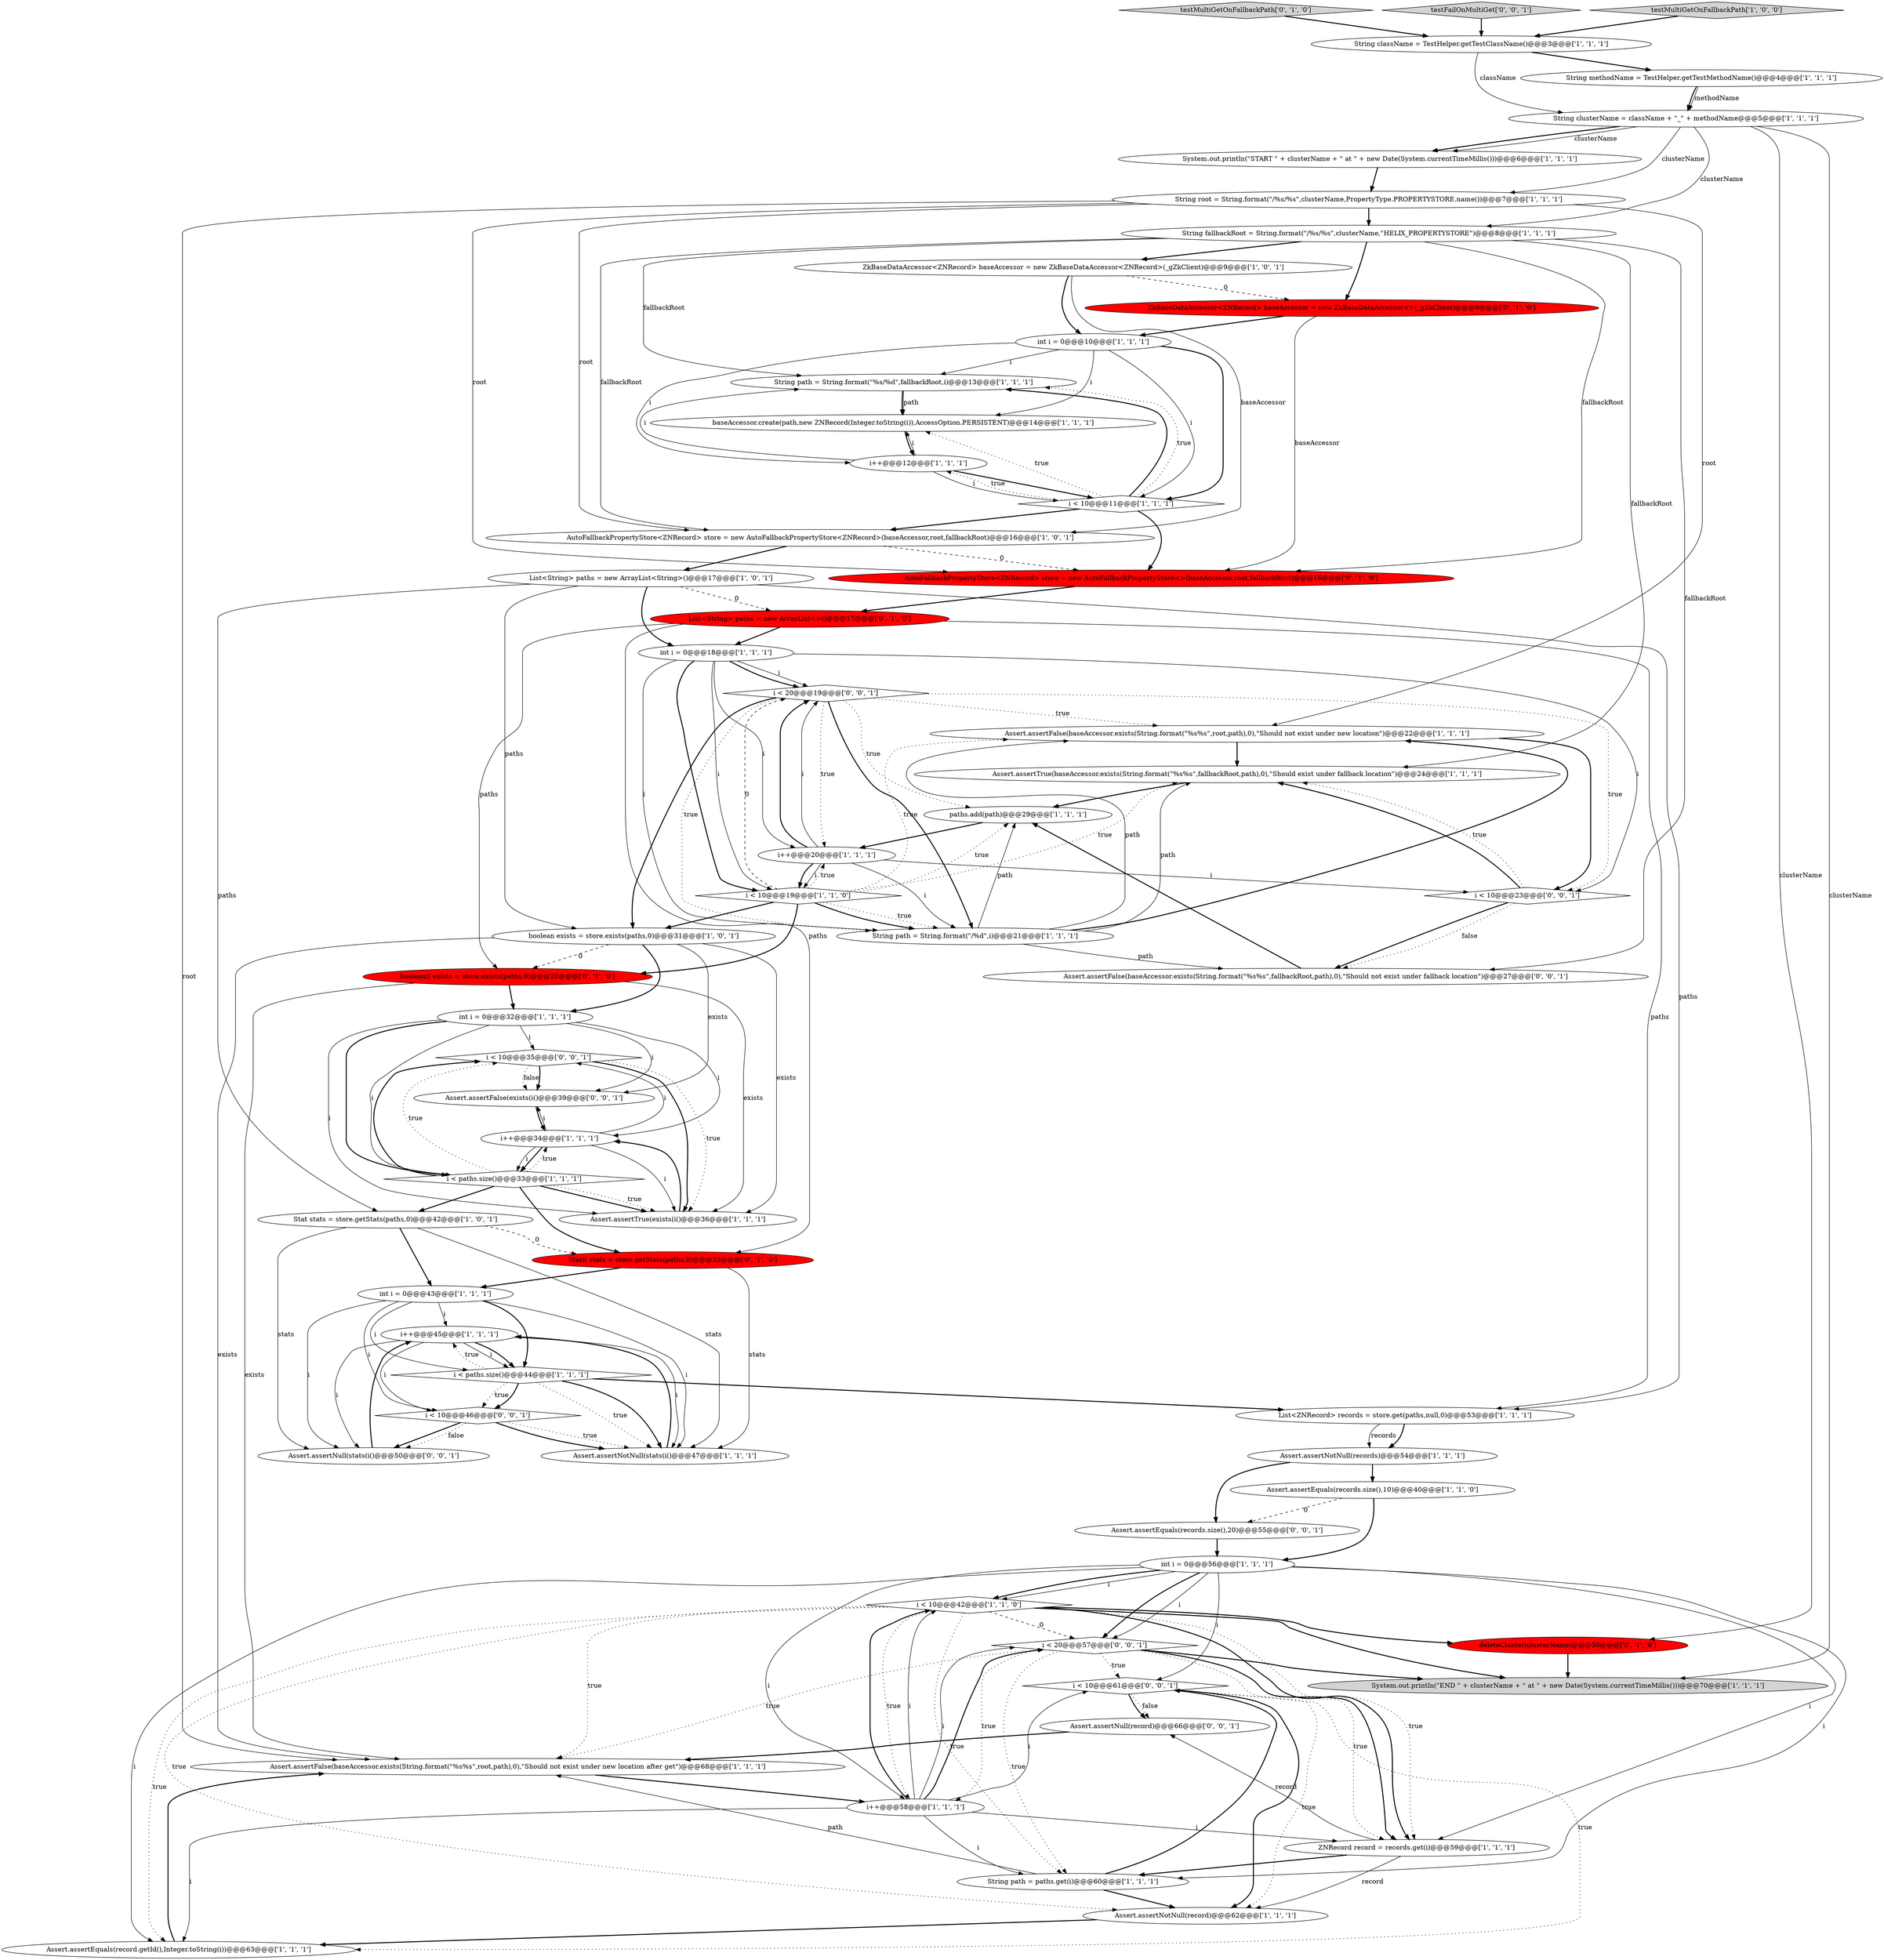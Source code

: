 digraph {
54 [style = filled, label = "Assert.assertEquals(records.size(),20)@@@55@@@['0', '0', '1']", fillcolor = white, shape = ellipse image = "AAA0AAABBB3BBB"];
61 [style = filled, label = "Assert.assertNull(record)@@@66@@@['0', '0', '1']", fillcolor = white, shape = ellipse image = "AAA0AAABBB3BBB"];
7 [style = filled, label = "int i = 0@@@10@@@['1', '1', '1']", fillcolor = white, shape = ellipse image = "AAA0AAABBB1BBB"];
23 [style = filled, label = "i++@@@45@@@['1', '1', '1']", fillcolor = white, shape = ellipse image = "AAA0AAABBB1BBB"];
53 [style = filled, label = "Assert.assertNull(stats(i()@@@50@@@['0', '0', '1']", fillcolor = white, shape = ellipse image = "AAA0AAABBB3BBB"];
2 [style = filled, label = "Assert.assertTrue(baseAccessor.exists(String.format(\"%s%s\",fallbackRoot,path),0),\"Should exist under fallback location\")@@@24@@@['1', '1', '1']", fillcolor = white, shape = ellipse image = "AAA0AAABBB1BBB"];
20 [style = filled, label = "Assert.assertFalse(baseAccessor.exists(String.format(\"%s%s\",root,path),0),\"Should not exist under new location\")@@@22@@@['1', '1', '1']", fillcolor = white, shape = ellipse image = "AAA0AAABBB1BBB"];
13 [style = filled, label = "i < 10@@@42@@@['1', '1', '0']", fillcolor = white, shape = diamond image = "AAA0AAABBB1BBB"];
30 [style = filled, label = "i < 10@@@11@@@['1', '1', '1']", fillcolor = white, shape = diamond image = "AAA0AAABBB1BBB"];
62 [style = filled, label = "i < 20@@@19@@@['0', '0', '1']", fillcolor = white, shape = diamond image = "AAA0AAABBB3BBB"];
49 [style = filled, label = "testMultiGetOnFallbackPath['0', '1', '0']", fillcolor = lightgray, shape = diamond image = "AAA0AAABBB2BBB"];
59 [style = filled, label = "i < 10@@@61@@@['0', '0', '1']", fillcolor = white, shape = diamond image = "AAA0AAABBB3BBB"];
47 [style = filled, label = "AutoFallbackPropertyStore<ZNRecord> store = new AutoFallbackPropertyStore<>(baseAccessor,root,fallbackRoot)@@@16@@@['0', '1', '0']", fillcolor = red, shape = ellipse image = "AAA1AAABBB2BBB"];
36 [style = filled, label = "String clusterName = className + \"_\" + methodName@@@5@@@['1', '1', '1']", fillcolor = white, shape = ellipse image = "AAA0AAABBB1BBB"];
12 [style = filled, label = "String path = String.format(\"/%d\",i)@@@21@@@['1', '1', '1']", fillcolor = white, shape = ellipse image = "AAA0AAABBB1BBB"];
38 [style = filled, label = "int i = 0@@@32@@@['1', '1', '1']", fillcolor = white, shape = ellipse image = "AAA0AAABBB1BBB"];
57 [style = filled, label = "i < 10@@@46@@@['0', '0', '1']", fillcolor = white, shape = diamond image = "AAA0AAABBB3BBB"];
51 [style = filled, label = "testFailOnMultiGet['0', '0', '1']", fillcolor = lightgray, shape = diamond image = "AAA0AAABBB3BBB"];
0 [style = filled, label = "Assert.assertNotNull(records)@@@54@@@['1', '1', '1']", fillcolor = white, shape = ellipse image = "AAA0AAABBB1BBB"];
24 [style = filled, label = "int i = 0@@@43@@@['1', '1', '1']", fillcolor = white, shape = ellipse image = "AAA0AAABBB1BBB"];
58 [style = filled, label = "i < 20@@@57@@@['0', '0', '1']", fillcolor = white, shape = diamond image = "AAA0AAABBB3BBB"];
19 [style = filled, label = "String path = paths.get(i)@@@60@@@['1', '1', '1']", fillcolor = white, shape = ellipse image = "AAA0AAABBB1BBB"];
32 [style = filled, label = "Assert.assertNotNull(stats(i()@@@47@@@['1', '1', '1']", fillcolor = white, shape = ellipse image = "AAA0AAABBB1BBB"];
27 [style = filled, label = "Assert.assertEquals(record.getId(),Integer.toString(i))@@@63@@@['1', '1', '1']", fillcolor = white, shape = ellipse image = "AAA0AAABBB1BBB"];
52 [style = filled, label = "Assert.assertFalse(baseAccessor.exists(String.format(\"%s%s\",fallbackRoot,path),0),\"Should not exist under fallback location\")@@@27@@@['0', '0', '1']", fillcolor = white, shape = ellipse image = "AAA0AAABBB3BBB"];
37 [style = filled, label = "int i = 0@@@56@@@['1', '1', '1']", fillcolor = white, shape = ellipse image = "AAA0AAABBB1BBB"];
42 [style = filled, label = "testMultiGetOnFallbackPath['1', '0', '0']", fillcolor = lightgray, shape = diamond image = "AAA0AAABBB1BBB"];
55 [style = filled, label = "i < 10@@@35@@@['0', '0', '1']", fillcolor = white, shape = diamond image = "AAA0AAABBB3BBB"];
17 [style = filled, label = "String methodName = TestHelper.getTestMethodName()@@@4@@@['1', '1', '1']", fillcolor = white, shape = ellipse image = "AAA0AAABBB1BBB"];
56 [style = filled, label = "Assert.assertFalse(exists(i()@@@39@@@['0', '0', '1']", fillcolor = white, shape = ellipse image = "AAA0AAABBB3BBB"];
22 [style = filled, label = "paths.add(path)@@@29@@@['1', '1', '1']", fillcolor = white, shape = ellipse image = "AAA0AAABBB1BBB"];
60 [style = filled, label = "i < 10@@@23@@@['0', '0', '1']", fillcolor = white, shape = diamond image = "AAA0AAABBB3BBB"];
34 [style = filled, label = "AutoFallbackPropertyStore<ZNRecord> store = new AutoFallbackPropertyStore<ZNRecord>(baseAccessor,root,fallbackRoot)@@@16@@@['1', '0', '1']", fillcolor = white, shape = ellipse image = "AAA0AAABBB1BBB"];
43 [style = filled, label = "i < paths.size()@@@33@@@['1', '1', '1']", fillcolor = white, shape = diamond image = "AAA0AAABBB1BBB"];
50 [style = filled, label = "boolean(( exists = store.exists(paths,0)@@@26@@@['0', '1', '0']", fillcolor = red, shape = ellipse image = "AAA1AAABBB2BBB"];
25 [style = filled, label = "String root = String.format(\"/%s/%s\",clusterName,PropertyType.PROPERTYSTORE.name())@@@7@@@['1', '1', '1']", fillcolor = white, shape = ellipse image = "AAA0AAABBB1BBB"];
4 [style = filled, label = "Assert.assertEquals(records.size(),10)@@@40@@@['1', '1', '0']", fillcolor = white, shape = ellipse image = "AAA0AAABBB1BBB"];
33 [style = filled, label = "Stat stats = store.getStats(paths,0)@@@42@@@['1', '0', '1']", fillcolor = white, shape = ellipse image = "AAA0AAABBB1BBB"];
41 [style = filled, label = "Assert.assertTrue(exists(i()@@@36@@@['1', '1', '1']", fillcolor = white, shape = ellipse image = "AAA0AAABBB1BBB"];
46 [style = filled, label = "deleteCluster(clusterName)@@@50@@@['0', '1', '0']", fillcolor = red, shape = ellipse image = "AAA1AAABBB2BBB"];
15 [style = filled, label = "baseAccessor.create(path,new ZNRecord(Integer.toString(i)),AccessOption.PERSISTENT)@@@14@@@['1', '1', '1']", fillcolor = white, shape = ellipse image = "AAA0AAABBB1BBB"];
1 [style = filled, label = "int i = 0@@@18@@@['1', '1', '1']", fillcolor = white, shape = ellipse image = "AAA0AAABBB1BBB"];
18 [style = filled, label = "String path = String.format(\"%s/%d\",fallbackRoot,i)@@@13@@@['1', '1', '1']", fillcolor = white, shape = ellipse image = "AAA0AAABBB1BBB"];
29 [style = filled, label = "String className = TestHelper.getTestClassName()@@@3@@@['1', '1', '1']", fillcolor = white, shape = ellipse image = "AAA0AAABBB1BBB"];
26 [style = filled, label = "i++@@@20@@@['1', '1', '1']", fillcolor = white, shape = ellipse image = "AAA0AAABBB1BBB"];
9 [style = filled, label = "ZkBaseDataAccessor<ZNRecord> baseAccessor = new ZkBaseDataAccessor<ZNRecord>(_gZkClient)@@@9@@@['1', '0', '1']", fillcolor = white, shape = ellipse image = "AAA0AAABBB1BBB"];
35 [style = filled, label = "List<String> paths = new ArrayList<String>()@@@17@@@['1', '0', '1']", fillcolor = white, shape = ellipse image = "AAA0AAABBB1BBB"];
44 [style = filled, label = "ZkBaseDataAccessor<ZNRecord> baseAccessor = new ZkBaseDataAccessor<>(_gZkClient)@@@9@@@['0', '1', '0']", fillcolor = red, shape = ellipse image = "AAA1AAABBB2BBB"];
21 [style = filled, label = "System.out.println(\"END \" + clusterName + \" at \" + new Date(System.currentTimeMillis()))@@@70@@@['1', '1', '1']", fillcolor = lightgray, shape = ellipse image = "AAA0AAABBB1BBB"];
31 [style = filled, label = "i < 10@@@19@@@['1', '1', '0']", fillcolor = white, shape = diamond image = "AAA0AAABBB1BBB"];
45 [style = filled, label = "Stat(( stats = store.getStats(paths,0)@@@32@@@['0', '1', '0']", fillcolor = red, shape = ellipse image = "AAA1AAABBB2BBB"];
48 [style = filled, label = "List<String> paths = new ArrayList<>()@@@17@@@['0', '1', '0']", fillcolor = red, shape = ellipse image = "AAA1AAABBB2BBB"];
10 [style = filled, label = "i++@@@58@@@['1', '1', '1']", fillcolor = white, shape = ellipse image = "AAA0AAABBB1BBB"];
5 [style = filled, label = "Assert.assertNotNull(record)@@@62@@@['1', '1', '1']", fillcolor = white, shape = ellipse image = "AAA0AAABBB1BBB"];
28 [style = filled, label = "i++@@@34@@@['1', '1', '1']", fillcolor = white, shape = ellipse image = "AAA0AAABBB1BBB"];
14 [style = filled, label = "ZNRecord record = records.get(i)@@@59@@@['1', '1', '1']", fillcolor = white, shape = ellipse image = "AAA0AAABBB1BBB"];
16 [style = filled, label = "String fallbackRoot = String.format(\"/%s/%s\",clusterName,\"HELIX_PROPERTYSTORE\")@@@8@@@['1', '1', '1']", fillcolor = white, shape = ellipse image = "AAA0AAABBB1BBB"];
6 [style = filled, label = "Assert.assertFalse(baseAccessor.exists(String.format(\"%s%s\",root,path),0),\"Should not exist under new location after get\")@@@68@@@['1', '1', '1']", fillcolor = white, shape = ellipse image = "AAA0AAABBB1BBB"];
8 [style = filled, label = "List<ZNRecord> records = store.get(paths,null,0)@@@53@@@['1', '1', '1']", fillcolor = white, shape = ellipse image = "AAA0AAABBB1BBB"];
11 [style = filled, label = "i++@@@12@@@['1', '1', '1']", fillcolor = white, shape = ellipse image = "AAA0AAABBB1BBB"];
40 [style = filled, label = "boolean exists = store.exists(paths,0)@@@31@@@['1', '0', '1']", fillcolor = white, shape = ellipse image = "AAA0AAABBB1BBB"];
3 [style = filled, label = "i < paths.size()@@@44@@@['1', '1', '1']", fillcolor = white, shape = diamond image = "AAA0AAABBB1BBB"];
39 [style = filled, label = "System.out.println(\"START \" + clusterName + \" at \" + new Date(System.currentTimeMillis()))@@@6@@@['1', '1', '1']", fillcolor = white, shape = ellipse image = "AAA0AAABBB1BBB"];
16->34 [style = solid, label="fallbackRoot"];
61->6 [style = bold, label=""];
32->23 [style = bold, label=""];
13->27 [style = dotted, label="true"];
43->55 [style = bold, label=""];
7->30 [style = bold, label=""];
11->30 [style = solid, label="i"];
62->26 [style = dotted, label="true"];
58->14 [style = dotted, label="true"];
44->7 [style = bold, label=""];
24->3 [style = solid, label="i"];
23->3 [style = solid, label="i"];
13->5 [style = dotted, label="true"];
23->57 [style = solid, label="i"];
37->58 [style = solid, label="i"];
7->15 [style = solid, label="i"];
9->7 [style = bold, label=""];
40->38 [style = bold, label=""];
37->59 [style = solid, label="i"];
30->18 [style = bold, label=""];
42->29 [style = bold, label=""];
13->10 [style = dotted, label="true"];
45->24 [style = bold, label=""];
59->61 [style = bold, label=""];
58->10 [style = dotted, label="true"];
36->46 [style = solid, label="clusterName"];
41->28 [style = bold, label=""];
8->0 [style = bold, label=""];
17->36 [style = bold, label=""];
19->5 [style = bold, label=""];
31->50 [style = bold, label=""];
37->13 [style = solid, label="i"];
13->58 [style = dashed, label="0"];
20->60 [style = bold, label=""];
46->21 [style = bold, label=""];
15->11 [style = bold, label=""];
28->43 [style = bold, label=""];
58->6 [style = dotted, label="true"];
43->55 [style = dotted, label="true"];
54->37 [style = bold, label=""];
28->56 [style = solid, label="i"];
31->40 [style = bold, label=""];
62->20 [style = dotted, label="true"];
13->46 [style = bold, label=""];
26->60 [style = solid, label="i"];
4->54 [style = dashed, label="0"];
62->40 [style = bold, label=""];
1->31 [style = bold, label=""];
48->1 [style = bold, label=""];
13->14 [style = bold, label=""];
31->12 [style = dotted, label="true"];
16->9 [style = bold, label=""];
31->62 [style = dashed, label="0"];
13->6 [style = dotted, label="true"];
31->22 [style = dotted, label="true"];
55->41 [style = bold, label=""];
37->14 [style = solid, label="i"];
44->47 [style = solid, label="baseAccessor"];
38->28 [style = solid, label="i"];
1->62 [style = solid, label="i"];
24->53 [style = solid, label="i"];
47->48 [style = bold, label=""];
59->61 [style = dotted, label="false"];
37->58 [style = bold, label=""];
12->2 [style = solid, label="path"];
12->52 [style = solid, label="path"];
18->15 [style = bold, label=""];
13->19 [style = dotted, label="true"];
26->62 [style = solid, label="i"];
38->41 [style = solid, label="i"];
23->3 [style = bold, label=""];
30->34 [style = bold, label=""];
7->18 [style = solid, label="i"];
37->27 [style = solid, label="i"];
48->8 [style = solid, label="paths"];
59->5 [style = dotted, label="true"];
38->43 [style = solid, label="i"];
43->45 [style = bold, label=""];
17->36 [style = solid, label="methodName"];
8->0 [style = solid, label="records"];
57->32 [style = bold, label=""];
25->6 [style = solid, label="root"];
18->15 [style = solid, label="path"];
50->41 [style = solid, label="exists"];
1->12 [style = solid, label="i"];
1->26 [style = solid, label="i"];
43->28 [style = dotted, label="true"];
25->34 [style = solid, label="root"];
43->33 [style = bold, label=""];
30->47 [style = bold, label=""];
39->25 [style = bold, label=""];
34->35 [style = bold, label=""];
14->5 [style = solid, label="record"];
37->13 [style = bold, label=""];
10->14 [style = solid, label="i"];
62->60 [style = dotted, label="true"];
1->62 [style = bold, label=""];
24->3 [style = bold, label=""];
11->30 [style = bold, label=""];
57->53 [style = bold, label=""];
45->32 [style = solid, label="stats"];
28->43 [style = solid, label="i"];
1->60 [style = solid, label="i"];
35->8 [style = solid, label="paths"];
3->23 [style = dotted, label="true"];
38->55 [style = solid, label="i"];
22->26 [style = bold, label=""];
33->53 [style = solid, label="stats"];
29->17 [style = bold, label=""];
58->59 [style = dotted, label="true"];
58->19 [style = dotted, label="true"];
60->2 [style = bold, label=""];
10->58 [style = solid, label="i"];
58->14 [style = bold, label=""];
36->25 [style = solid, label="clusterName"];
28->41 [style = solid, label="i"];
12->20 [style = bold, label=""];
26->62 [style = bold, label=""];
12->22 [style = solid, label="path"];
10->59 [style = solid, label="i"];
14->19 [style = bold, label=""];
52->22 [style = bold, label=""];
19->59 [style = bold, label=""];
25->16 [style = bold, label=""];
59->5 [style = bold, label=""];
10->13 [style = solid, label="i"];
31->12 [style = bold, label=""];
36->39 [style = bold, label=""];
7->30 [style = solid, label="i"];
28->55 [style = solid, label="i"];
3->57 [style = dotted, label="true"];
23->53 [style = solid, label="i"];
51->29 [style = bold, label=""];
59->27 [style = dotted, label="true"];
48->45 [style = solid, label="paths"];
35->40 [style = solid, label="paths"];
26->31 [style = bold, label=""];
24->32 [style = solid, label="i"];
26->31 [style = solid, label="i"];
25->47 [style = solid, label="root"];
35->1 [style = bold, label=""];
40->56 [style = solid, label="exists"];
10->13 [style = bold, label=""];
35->48 [style = dashed, label="0"];
16->44 [style = bold, label=""];
19->6 [style = solid, label="path"];
9->44 [style = dashed, label="0"];
33->24 [style = bold, label=""];
3->8 [style = bold, label=""];
6->10 [style = bold, label=""];
9->34 [style = solid, label="baseAccessor"];
30->18 [style = dotted, label="true"];
26->12 [style = solid, label="i"];
31->2 [style = dotted, label="true"];
43->41 [style = bold, label=""];
37->19 [style = solid, label="i"];
53->23 [style = bold, label=""];
0->54 [style = bold, label=""];
36->16 [style = solid, label="clusterName"];
10->27 [style = solid, label="i"];
40->41 [style = solid, label="exists"];
60->52 [style = bold, label=""];
37->10 [style = solid, label="i"];
30->11 [style = dotted, label="true"];
13->14 [style = dotted, label="true"];
16->2 [style = solid, label="fallbackRoot"];
38->43 [style = bold, label=""];
24->23 [style = solid, label="i"];
10->19 [style = solid, label="i"];
57->32 [style = dotted, label="true"];
49->29 [style = bold, label=""];
36->21 [style = solid, label="clusterName"];
40->6 [style = solid, label="exists"];
60->2 [style = dotted, label="true"];
23->32 [style = solid, label="i"];
16->52 [style = solid, label="fallbackRoot"];
3->32 [style = dotted, label="true"];
40->50 [style = dashed, label="0"];
24->57 [style = solid, label="i"];
57->53 [style = dotted, label="false"];
16->47 [style = solid, label="fallbackRoot"];
62->22 [style = dotted, label="true"];
48->50 [style = solid, label="paths"];
14->61 [style = solid, label="record"];
38->56 [style = solid, label="i"];
34->47 [style = dashed, label="0"];
62->12 [style = dotted, label="true"];
1->31 [style = solid, label="i"];
16->18 [style = solid, label="fallbackRoot"];
33->32 [style = solid, label="stats"];
31->20 [style = dotted, label="true"];
11->15 [style = solid, label="i"];
27->6 [style = bold, label=""];
60->52 [style = dotted, label="false"];
55->56 [style = dotted, label="false"];
55->56 [style = bold, label=""];
33->45 [style = dashed, label="0"];
20->2 [style = bold, label=""];
35->33 [style = solid, label="paths"];
25->20 [style = solid, label="root"];
12->20 [style = solid, label="path"];
29->36 [style = solid, label="className"];
50->38 [style = bold, label=""];
4->37 [style = bold, label=""];
62->12 [style = bold, label=""];
50->6 [style = solid, label="exists"];
36->39 [style = solid, label="clusterName"];
0->4 [style = bold, label=""];
31->26 [style = dotted, label="true"];
56->28 [style = bold, label=""];
43->41 [style = dotted, label="true"];
58->21 [style = bold, label=""];
55->41 [style = dotted, label="true"];
3->57 [style = bold, label=""];
5->27 [style = bold, label=""];
2->22 [style = bold, label=""];
3->32 [style = bold, label=""];
13->21 [style = bold, label=""];
30->15 [style = dotted, label="true"];
10->58 [style = bold, label=""];
7->11 [style = solid, label="i"];
11->18 [style = solid, label="i"];
}
